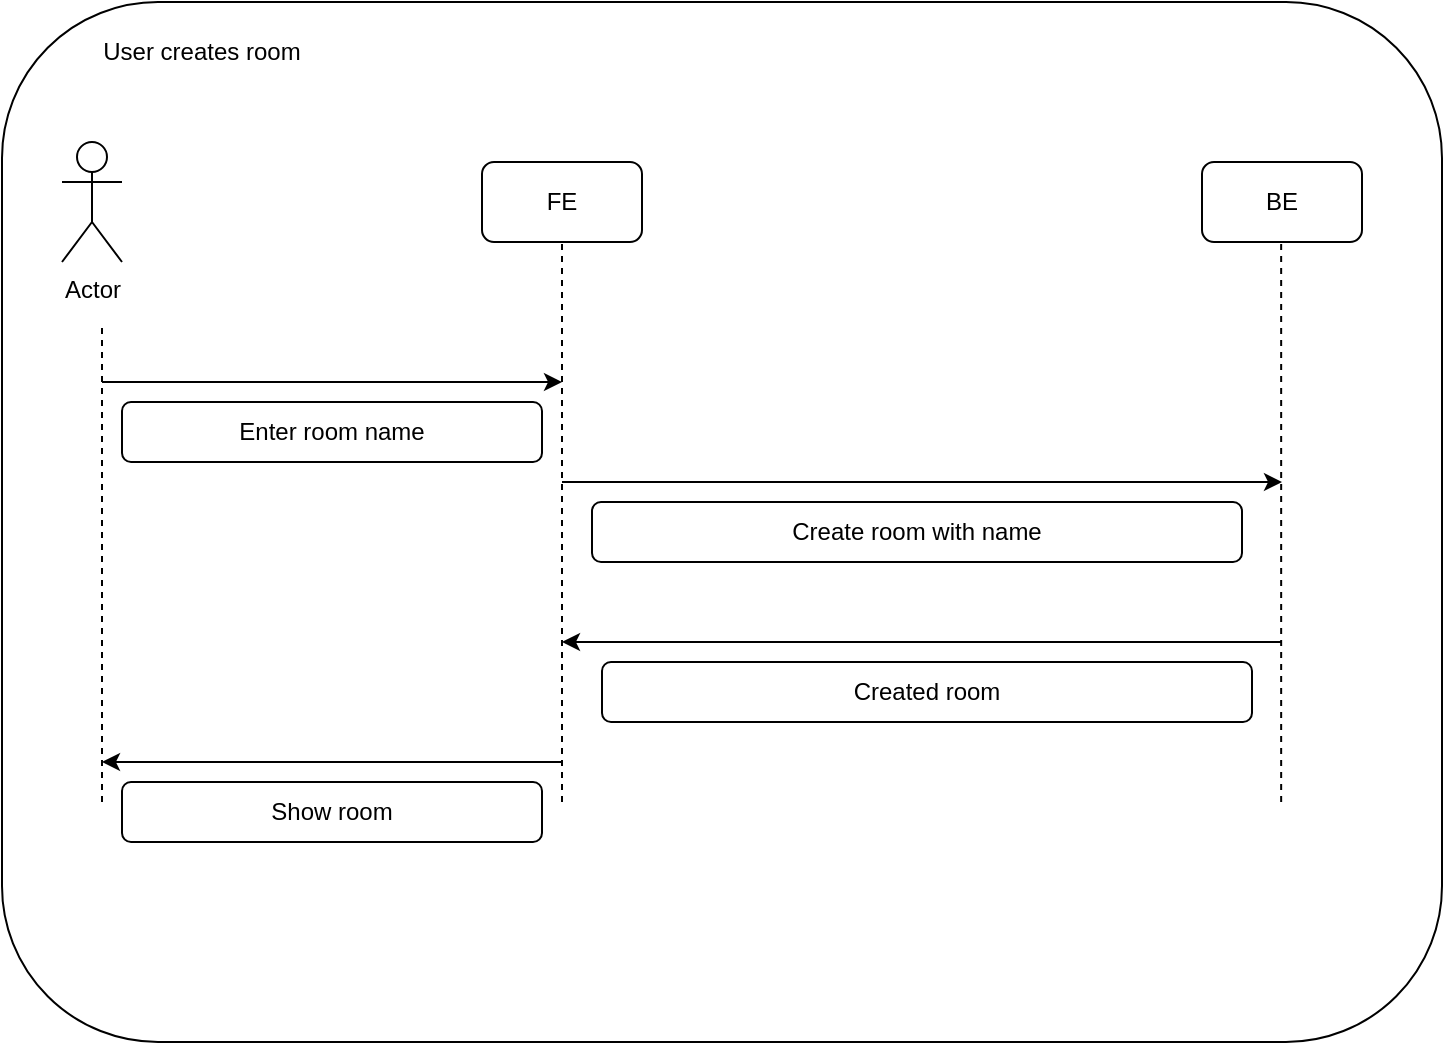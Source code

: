 <mxfile version="24.8.4">
  <diagram name="Page-1" id="M_g90ysVbi3FuYIACTES">
    <mxGraphModel dx="1434" dy="793" grid="1" gridSize="10" guides="1" tooltips="1" connect="1" arrows="1" fold="1" page="1" pageScale="1" pageWidth="850" pageHeight="1100" math="0" shadow="0">
      <root>
        <mxCell id="0" />
        <mxCell id="1" parent="0" />
        <mxCell id="pF2jYWPAga5DL2zz15eD-1" value="" style="rounded=1;whiteSpace=wrap;html=1;" vertex="1" parent="1">
          <mxGeometry x="40" y="40" width="720" height="520" as="geometry" />
        </mxCell>
        <mxCell id="pF2jYWPAga5DL2zz15eD-2" value="User creates room" style="text;html=1;align=center;verticalAlign=middle;whiteSpace=wrap;rounded=0;" vertex="1" parent="1">
          <mxGeometry x="80" y="50" width="120" height="30" as="geometry" />
        </mxCell>
        <mxCell id="pF2jYWPAga5DL2zz15eD-5" value="BE" style="rounded=1;whiteSpace=wrap;html=1;" vertex="1" parent="1">
          <mxGeometry x="640" y="120" width="80" height="40" as="geometry" />
        </mxCell>
        <mxCell id="pF2jYWPAga5DL2zz15eD-6" value="FE" style="rounded=1;whiteSpace=wrap;html=1;" vertex="1" parent="1">
          <mxGeometry x="280" y="120" width="80" height="40" as="geometry" />
        </mxCell>
        <mxCell id="pF2jYWPAga5DL2zz15eD-7" value="Actor" style="shape=umlActor;verticalLabelPosition=bottom;verticalAlign=top;html=1;outlineConnect=0;" vertex="1" parent="1">
          <mxGeometry x="70" y="110" width="30" height="60" as="geometry" />
        </mxCell>
        <mxCell id="pF2jYWPAga5DL2zz15eD-8" value="" style="endArrow=none;dashed=1;html=1;rounded=0;entryX=0.5;entryY=1;entryDx=0;entryDy=0;" edge="1" parent="1" target="pF2jYWPAga5DL2zz15eD-6">
          <mxGeometry width="50" height="50" relative="1" as="geometry">
            <mxPoint x="320" y="440" as="sourcePoint" />
            <mxPoint x="550" y="90" as="targetPoint" />
          </mxGeometry>
        </mxCell>
        <mxCell id="pF2jYWPAga5DL2zz15eD-9" value="" style="endArrow=none;dashed=1;html=1;rounded=0;entryX=0.5;entryY=1;entryDx=0;entryDy=0;" edge="1" parent="1">
          <mxGeometry width="50" height="50" relative="1" as="geometry">
            <mxPoint x="679.58" y="440" as="sourcePoint" />
            <mxPoint x="679.58" y="160" as="targetPoint" />
          </mxGeometry>
        </mxCell>
        <mxCell id="pF2jYWPAga5DL2zz15eD-10" value="" style="endArrow=none;dashed=1;html=1;rounded=0;" edge="1" parent="1">
          <mxGeometry width="50" height="50" relative="1" as="geometry">
            <mxPoint x="90" y="440" as="sourcePoint" />
            <mxPoint x="90" y="200" as="targetPoint" />
          </mxGeometry>
        </mxCell>
        <mxCell id="pF2jYWPAga5DL2zz15eD-11" value="" style="endArrow=classic;html=1;rounded=0;" edge="1" parent="1">
          <mxGeometry width="50" height="50" relative="1" as="geometry">
            <mxPoint x="90" y="230" as="sourcePoint" />
            <mxPoint x="320" y="230" as="targetPoint" />
          </mxGeometry>
        </mxCell>
        <mxCell id="pF2jYWPAga5DL2zz15eD-12" value="Enter room name" style="rounded=1;whiteSpace=wrap;html=1;" vertex="1" parent="1">
          <mxGeometry x="100" y="240" width="210" height="30" as="geometry" />
        </mxCell>
        <mxCell id="pF2jYWPAga5DL2zz15eD-13" value="" style="endArrow=classic;html=1;rounded=0;" edge="1" parent="1">
          <mxGeometry width="50" height="50" relative="1" as="geometry">
            <mxPoint x="320" y="280" as="sourcePoint" />
            <mxPoint x="680" y="280" as="targetPoint" />
          </mxGeometry>
        </mxCell>
        <mxCell id="pF2jYWPAga5DL2zz15eD-14" value="Create room with name" style="rounded=1;whiteSpace=wrap;html=1;" vertex="1" parent="1">
          <mxGeometry x="335" y="290" width="325" height="30" as="geometry" />
        </mxCell>
        <mxCell id="pF2jYWPAga5DL2zz15eD-15" value="" style="endArrow=classic;html=1;rounded=0;" edge="1" parent="1">
          <mxGeometry width="50" height="50" relative="1" as="geometry">
            <mxPoint x="680" y="360" as="sourcePoint" />
            <mxPoint x="320" y="360" as="targetPoint" />
          </mxGeometry>
        </mxCell>
        <mxCell id="pF2jYWPAga5DL2zz15eD-16" value="Created room" style="rounded=1;whiteSpace=wrap;html=1;" vertex="1" parent="1">
          <mxGeometry x="340" y="370" width="325" height="30" as="geometry" />
        </mxCell>
        <mxCell id="pF2jYWPAga5DL2zz15eD-17" value="" style="endArrow=classic;html=1;rounded=0;" edge="1" parent="1">
          <mxGeometry width="50" height="50" relative="1" as="geometry">
            <mxPoint x="320" y="420" as="sourcePoint" />
            <mxPoint x="90" y="420" as="targetPoint" />
          </mxGeometry>
        </mxCell>
        <mxCell id="pF2jYWPAga5DL2zz15eD-18" value="Show room" style="rounded=1;whiteSpace=wrap;html=1;" vertex="1" parent="1">
          <mxGeometry x="100" y="430" width="210" height="30" as="geometry" />
        </mxCell>
      </root>
    </mxGraphModel>
  </diagram>
</mxfile>
